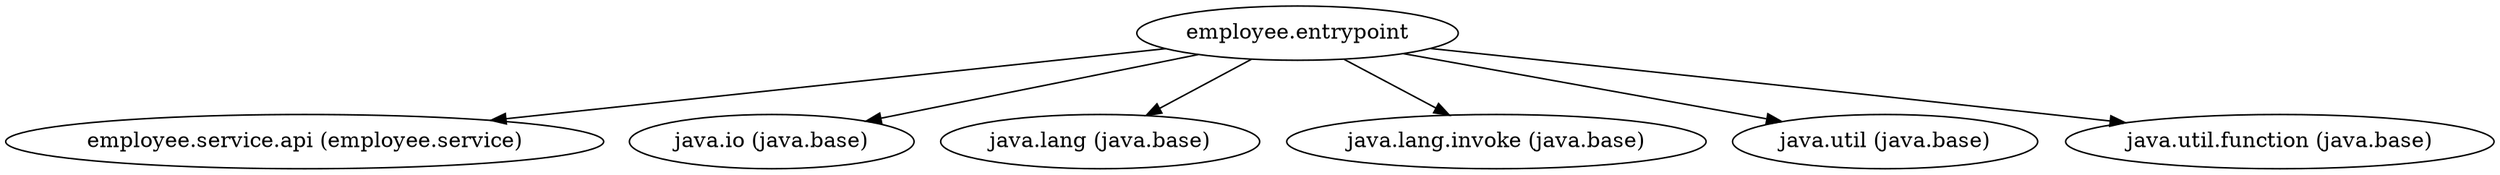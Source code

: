 digraph "employee.entrypoint" {
    // Path: /Users/hakan/IdeaProjects/jigsaw/requires-transitive/jar/employee.entrypoint-1.0.jar
   "employee.entrypoint"                              -> "employee.service.api (employee.service)";
   "employee.entrypoint"                              -> "java.io (java.base)";
   "employee.entrypoint"                              -> "java.lang (java.base)";
   "employee.entrypoint"                              -> "java.lang.invoke (java.base)";
   "employee.entrypoint"                              -> "java.util (java.base)";
   "employee.entrypoint"                              -> "java.util.function (java.base)";
}
